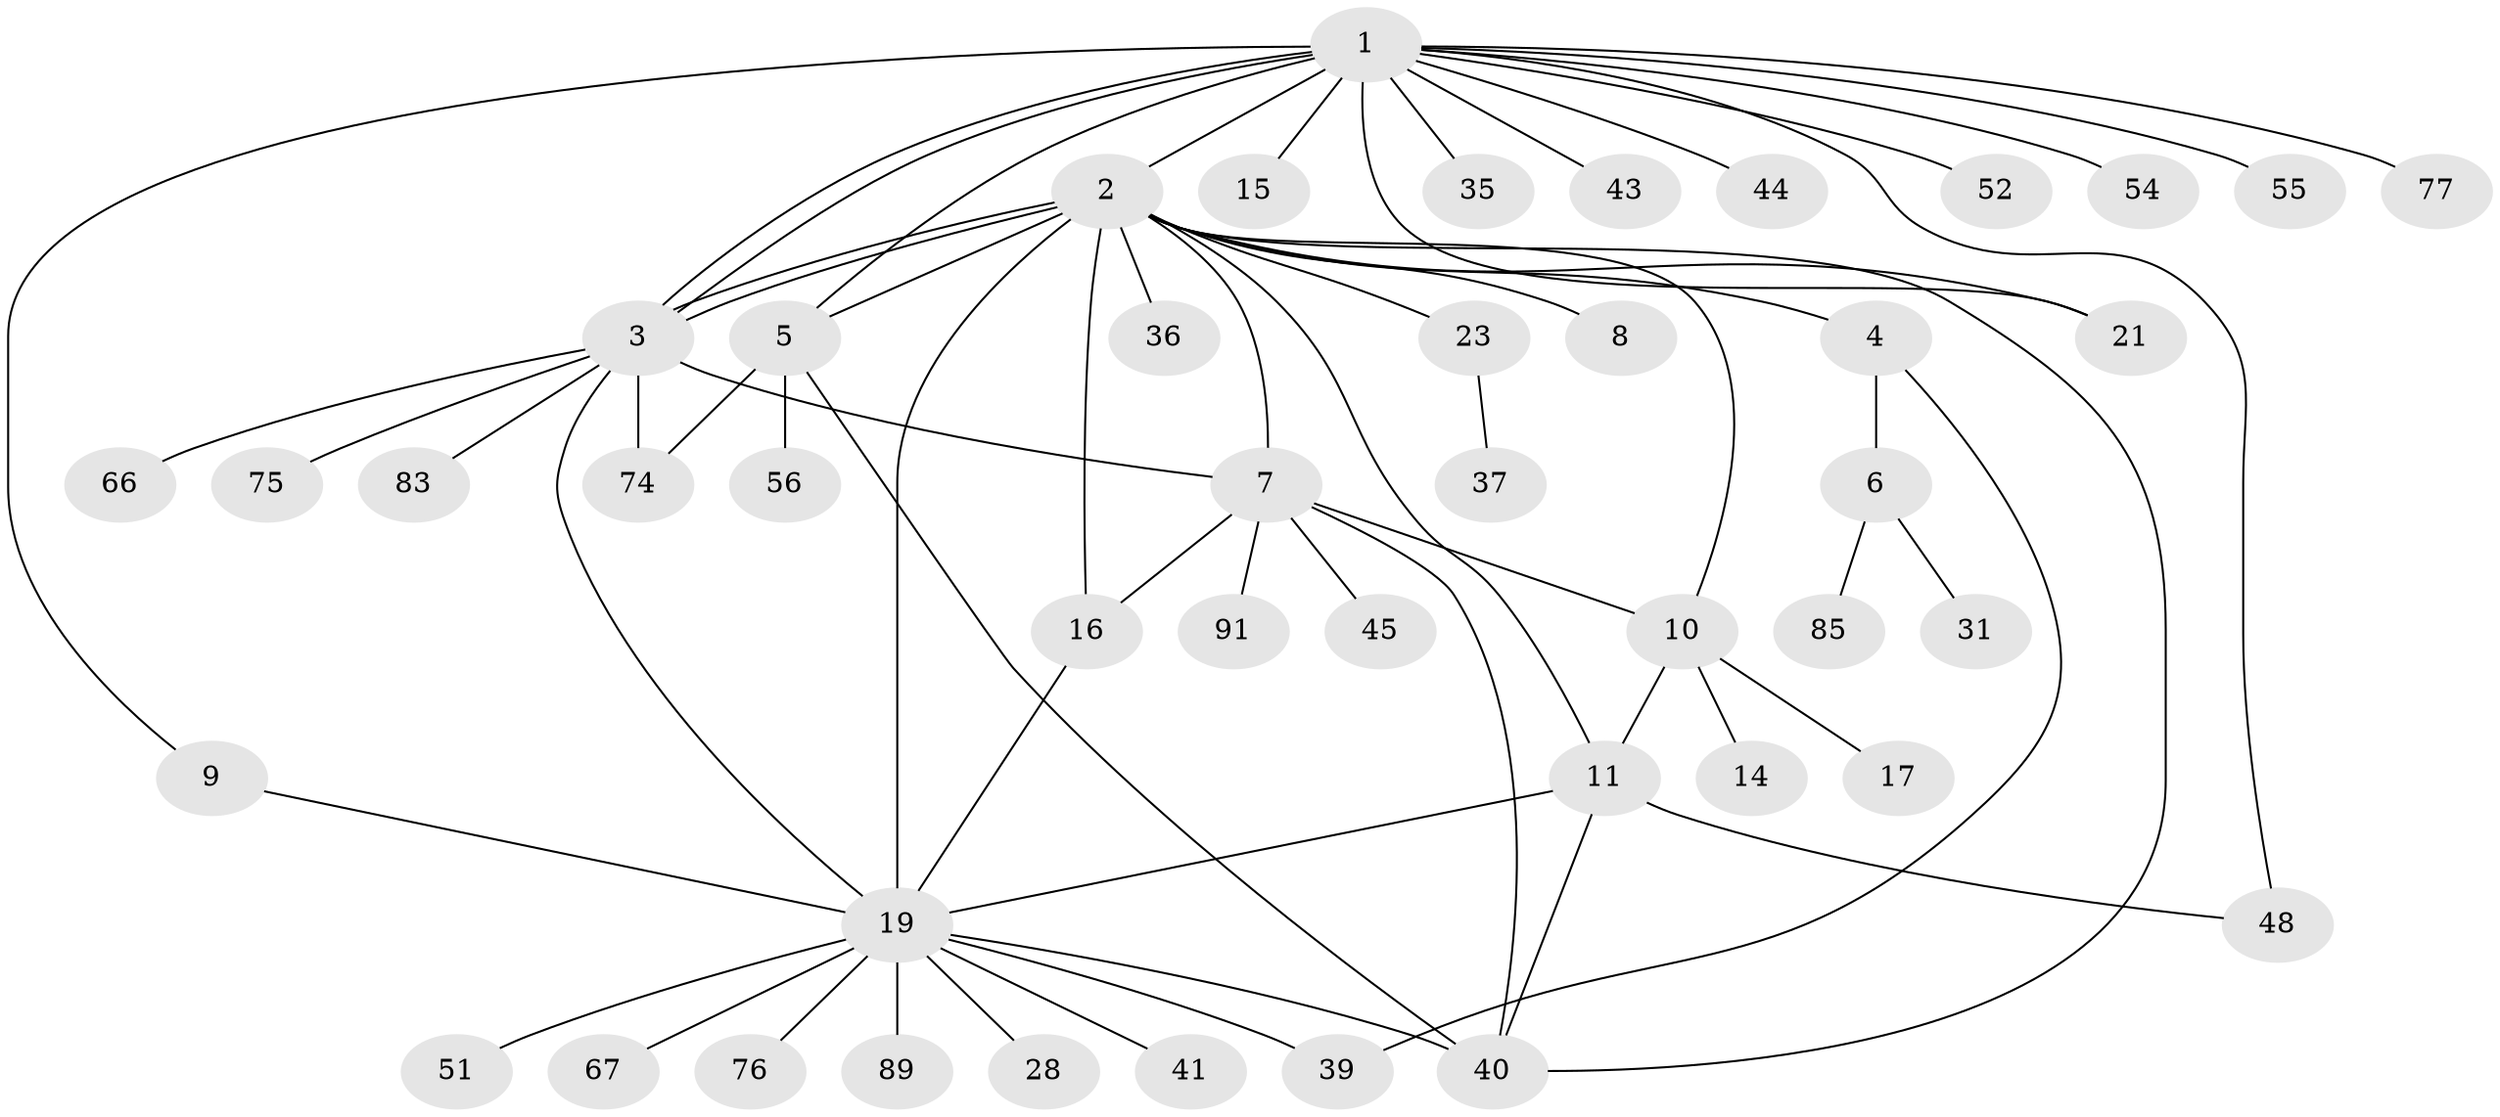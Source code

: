 // original degree distribution, {17: 0.01098901098901099, 18: 0.01098901098901099, 11: 0.01098901098901099, 3: 0.10989010989010989, 6: 0.02197802197802198, 7: 0.02197802197802198, 1: 0.5604395604395604, 10: 0.02197802197802198, 2: 0.17582417582417584, 16: 0.01098901098901099, 4: 0.03296703296703297, 5: 0.01098901098901099}
// Generated by graph-tools (version 1.1) at 2025/14/03/09/25 04:14:26]
// undirected, 45 vertices, 64 edges
graph export_dot {
graph [start="1"]
  node [color=gray90,style=filled];
  1;
  2 [super="+57+62+68+59+24+13+33+18"];
  3;
  4;
  5 [super="+46+50"];
  6;
  7;
  8;
  9 [super="+63"];
  10 [super="+12+81+87+49+26"];
  11 [super="+61+53+20+27"];
  14;
  15;
  16 [super="+84"];
  17 [super="+38"];
  19 [super="+22"];
  21 [super="+78"];
  23;
  28;
  31;
  35;
  36;
  37;
  39;
  40 [super="+90"];
  41 [super="+65"];
  43;
  44;
  45;
  48 [super="+64+71"];
  51;
  52 [super="+82"];
  54 [super="+80"];
  55;
  56;
  66;
  67;
  74;
  75;
  76;
  77;
  83;
  85;
  89;
  91;
  1 -- 2 [weight=3];
  1 -- 3;
  1 -- 3;
  1 -- 9;
  1 -- 15;
  1 -- 21;
  1 -- 35;
  1 -- 43;
  1 -- 44;
  1 -- 48;
  1 -- 52;
  1 -- 54;
  1 -- 55;
  1 -- 77;
  1 -- 5;
  2 -- 3 [weight=2];
  2 -- 3;
  2 -- 4;
  2 -- 5;
  2 -- 8;
  2 -- 16;
  2 -- 23;
  2 -- 19 [weight=5];
  2 -- 36;
  2 -- 7;
  2 -- 40;
  2 -- 10;
  2 -- 21;
  2 -- 11;
  3 -- 7;
  3 -- 19;
  3 -- 66;
  3 -- 74;
  3 -- 75;
  3 -- 83;
  4 -- 6;
  4 -- 39;
  5 -- 56;
  5 -- 74;
  5 -- 40;
  6 -- 31;
  6 -- 85;
  7 -- 10;
  7 -- 16;
  7 -- 40;
  7 -- 45;
  7 -- 91;
  9 -- 19;
  10 -- 11;
  10 -- 14;
  10 -- 17;
  11 -- 19;
  11 -- 48;
  11 -- 40;
  16 -- 19;
  19 -- 67;
  19 -- 39;
  19 -- 41;
  19 -- 76;
  19 -- 51;
  19 -- 89;
  19 -- 28;
  19 -- 40;
  23 -- 37;
}
